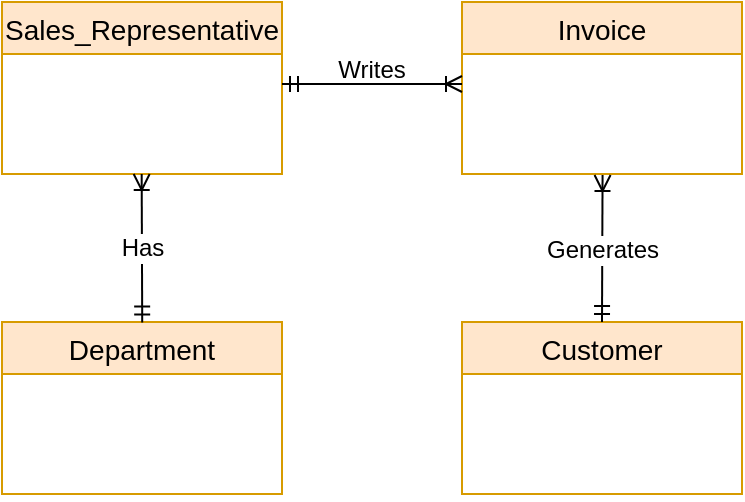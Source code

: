 <mxfile version="14.1.8" type="device" pages="3"><diagram id="qVOx-AE91mmdDnzCSN9Y" name="Problem 14"><mxGraphModel dx="881" dy="560" grid="1" gridSize="10" guides="1" tooltips="1" connect="1" arrows="1" fold="1" page="1" pageScale="1" pageWidth="850" pageHeight="1100" math="0" shadow="0"><root><mxCell id="0"/><mxCell id="1" parent="0"/><mxCell id="Gj92TOjdDSThb90zndT7-2" value="Sales_Representative" style="swimlane;fontStyle=0;childLayout=stackLayout;horizontal=1;startSize=26;horizontalStack=0;resizeParent=1;resizeParentMax=0;resizeLast=0;collapsible=1;marginBottom=0;align=center;fontSize=14;fillColor=#ffe6cc;strokeColor=#d79b00;swimlaneFillColor=#ffffff;" parent="1" vertex="1"><mxGeometry x="40" y="200" width="140" height="86" as="geometry"/></mxCell><mxCell id="Gj92TOjdDSThb90zndT7-3" value=" " style="text;strokeColor=none;fillColor=none;spacingLeft=4;spacingRight=4;overflow=hidden;rotatable=0;points=[[0,0.5],[1,0.5]];portConstraint=eastwest;fontSize=12;" parent="Gj92TOjdDSThb90zndT7-2" vertex="1"><mxGeometry y="26" width="140" height="30" as="geometry"/></mxCell><mxCell id="Gj92TOjdDSThb90zndT7-4" value=" " style="text;strokeColor=none;fillColor=none;spacingLeft=4;spacingRight=4;overflow=hidden;rotatable=0;points=[[0,0.5],[1,0.5]];portConstraint=eastwest;fontSize=12;" parent="Gj92TOjdDSThb90zndT7-2" vertex="1"><mxGeometry y="56" width="140" height="30" as="geometry"/></mxCell><mxCell id="Gj92TOjdDSThb90zndT7-6" value="Invoice" style="swimlane;fontStyle=0;childLayout=stackLayout;horizontal=1;startSize=26;horizontalStack=0;resizeParent=1;resizeParentMax=0;resizeLast=0;collapsible=1;marginBottom=0;align=center;fontSize=14;fillColor=#ffe6cc;strokeColor=#d79b00;swimlaneFillColor=#ffffff;" parent="1" vertex="1"><mxGeometry x="270" y="200" width="140" height="86" as="geometry"/></mxCell><mxCell id="Gj92TOjdDSThb90zndT7-7" value=" " style="text;strokeColor=none;fillColor=none;spacingLeft=4;spacingRight=4;overflow=hidden;rotatable=0;points=[[0,0.5],[1,0.5]];portConstraint=eastwest;fontSize=12;" parent="Gj92TOjdDSThb90zndT7-6" vertex="1"><mxGeometry y="26" width="140" height="30" as="geometry"/></mxCell><mxCell id="Gj92TOjdDSThb90zndT7-8" value=" " style="text;strokeColor=none;fillColor=none;spacingLeft=4;spacingRight=4;overflow=hidden;rotatable=0;points=[[0,0.5],[1,0.5]];portConstraint=eastwest;fontSize=12;" parent="Gj92TOjdDSThb90zndT7-6" vertex="1"><mxGeometry y="56" width="140" height="30" as="geometry"/></mxCell><mxCell id="Gj92TOjdDSThb90zndT7-9" value="Department" style="swimlane;fontStyle=0;childLayout=stackLayout;horizontal=1;startSize=26;horizontalStack=0;resizeParent=1;resizeParentMax=0;resizeLast=0;collapsible=1;marginBottom=0;align=center;fontSize=14;fillColor=#ffe6cc;strokeColor=#d79b00;swimlaneFillColor=#ffffff;" parent="1" vertex="1"><mxGeometry x="40" y="360" width="140" height="86" as="geometry"/></mxCell><mxCell id="Gj92TOjdDSThb90zndT7-10" value=" " style="text;strokeColor=none;fillColor=none;spacingLeft=4;spacingRight=4;overflow=hidden;rotatable=0;points=[[0,0.5],[1,0.5]];portConstraint=eastwest;fontSize=12;" parent="Gj92TOjdDSThb90zndT7-9" vertex="1"><mxGeometry y="26" width="140" height="30" as="geometry"/></mxCell><mxCell id="Gj92TOjdDSThb90zndT7-11" value=" " style="text;strokeColor=none;fillColor=none;spacingLeft=4;spacingRight=4;overflow=hidden;rotatable=0;points=[[0,0.5],[1,0.5]];portConstraint=eastwest;fontSize=12;" parent="Gj92TOjdDSThb90zndT7-9" vertex="1"><mxGeometry y="56" width="140" height="30" as="geometry"/></mxCell><mxCell id="Gj92TOjdDSThb90zndT7-12" value="Customer" style="swimlane;fontStyle=0;childLayout=stackLayout;horizontal=1;startSize=26;horizontalStack=0;resizeParent=1;resizeParentMax=0;resizeLast=0;collapsible=1;marginBottom=0;align=center;fontSize=14;fillColor=#ffe6cc;strokeColor=#d79b00;swimlaneFillColor=#ffffff;" parent="1" vertex="1"><mxGeometry x="270" y="360" width="140" height="86" as="geometry"/></mxCell><mxCell id="Gj92TOjdDSThb90zndT7-13" value=" " style="text;strokeColor=none;fillColor=none;spacingLeft=4;spacingRight=4;overflow=hidden;rotatable=0;points=[[0,0.5],[1,0.5]];portConstraint=eastwest;fontSize=12;" parent="Gj92TOjdDSThb90zndT7-12" vertex="1"><mxGeometry y="26" width="140" height="30" as="geometry"/></mxCell><mxCell id="Gj92TOjdDSThb90zndT7-14" value=" " style="text;strokeColor=none;fillColor=none;spacingLeft=4;spacingRight=4;overflow=hidden;rotatable=0;points=[[0,0.5],[1,0.5]];portConstraint=eastwest;fontSize=12;" parent="Gj92TOjdDSThb90zndT7-12" vertex="1"><mxGeometry y="56" width="140" height="30" as="geometry"/></mxCell><mxCell id="Gj92TOjdDSThb90zndT7-15" value="" style="fontSize=12;html=1;endArrow=ERoneToMany;startArrow=ERmandOne;entryX=0;entryY=0.5;entryDx=0;entryDy=0;exitX=1;exitY=0.5;exitDx=0;exitDy=0;" parent="1" source="Gj92TOjdDSThb90zndT7-3" target="Gj92TOjdDSThb90zndT7-7" edge="1"><mxGeometry width="100" height="100" relative="1" as="geometry"><mxPoint x="200" y="250" as="sourcePoint"/><mxPoint x="300" y="140" as="targetPoint"/></mxGeometry></mxCell><mxCell id="Gj92TOjdDSThb90zndT7-16" value="Writes" style="text;strokeColor=none;fillColor=none;spacingLeft=4;spacingRight=4;overflow=hidden;rotatable=0;points=[[0,0.5],[1,0.5]];portConstraint=eastwest;fontSize=12;align=center;" parent="1" vertex="1"><mxGeometry x="200" y="220" width="50" height="30" as="geometry"/></mxCell><mxCell id="Gj92TOjdDSThb90zndT7-18" value="Has" style="fontSize=12;html=1;endArrow=ERoneToMany;startArrow=ERmandOne;exitX=0.5;exitY=0;exitDx=0;exitDy=0;entryX=0.498;entryY=0.992;entryDx=0;entryDy=0;entryPerimeter=0;" parent="1" edge="1"><mxGeometry width="100" height="100" relative="1" as="geometry"><mxPoint x="110.11" y="360.24" as="sourcePoint"/><mxPoint x="109.83" y="286" as="targetPoint"/></mxGeometry></mxCell><mxCell id="Gj92TOjdDSThb90zndT7-21" value="Generates" style="fontSize=12;html=1;endArrow=ERoneToMany;startArrow=ERmandOne;entryX=0.502;entryY=1.017;entryDx=0;entryDy=0;entryPerimeter=0;exitX=0.5;exitY=0;exitDx=0;exitDy=0;" parent="1" source="Gj92TOjdDSThb90zndT7-12" target="Gj92TOjdDSThb90zndT7-8" edge="1"><mxGeometry width="100" height="100" relative="1" as="geometry"><mxPoint x="320" y="340" as="sourcePoint"/><mxPoint x="380" y="310" as="targetPoint"/></mxGeometry></mxCell></root></mxGraphModel></diagram><diagram id="SvcNZ3yin2_gkSr1Sk04" name="Problem 16c"><mxGraphModel dx="881" dy="560" grid="1" gridSize="10" guides="1" tooltips="1" connect="1" arrows="1" fold="1" page="1" pageScale="1" pageWidth="850" pageHeight="1100" math="0" shadow="0"><root><mxCell id="KUTHhWGplToKSjHGjvpI-0"/><mxCell id="KUTHhWGplToKSjHGjvpI-1" parent="KUTHhWGplToKSjHGjvpI-0"/><mxCell id="KUTHhWGplToKSjHGjvpI-3" value="Airliner" style="swimlane;fontStyle=0;childLayout=stackLayout;horizontal=1;startSize=30;horizontalStack=0;resizeParent=1;resizeParentMax=0;resizeLast=0;collapsible=1;marginBottom=0;align=center;fontSize=14;fillColor=#ffe6cc;strokeColor=#d79b00;swimlaneFillColor=#ffffff;" parent="KUTHhWGplToKSjHGjvpI-1" vertex="1"><mxGeometry x="100" y="120" width="140" height="90" as="geometry"/></mxCell><mxCell id="KUTHhWGplToKSjHGjvpI-4" value=" " style="text;strokeColor=none;fillColor=none;spacingLeft=4;spacingRight=4;overflow=hidden;rotatable=0;points=[[0,0.5],[1,0.5]];portConstraint=eastwest;fontSize=12;" parent="KUTHhWGplToKSjHGjvpI-3" vertex="1"><mxGeometry y="30" width="140" height="30" as="geometry"/></mxCell><mxCell id="KUTHhWGplToKSjHGjvpI-5" value=" " style="text;strokeColor=none;fillColor=none;spacingLeft=4;spacingRight=4;overflow=hidden;rotatable=0;points=[[0,0.5],[1,0.5]];portConstraint=eastwest;fontSize=12;" parent="KUTHhWGplToKSjHGjvpI-3" vertex="1"><mxGeometry y="60" width="140" height="30" as="geometry"/></mxCell><mxCell id="KUTHhWGplToKSjHGjvpI-7" value="Flight" style="swimlane;fontStyle=0;childLayout=stackLayout;horizontal=1;startSize=30;horizontalStack=0;resizeParent=1;resizeParentMax=0;resizeLast=0;collapsible=1;marginBottom=0;align=center;fontSize=14;fillColor=#ffe6cc;strokeColor=#d79b00;swimlaneFillColor=#ffffff;" parent="KUTHhWGplToKSjHGjvpI-1" vertex="1"><mxGeometry x="370" y="120" width="140" height="90" as="geometry"/></mxCell><mxCell id="KUTHhWGplToKSjHGjvpI-8" value=" " style="text;strokeColor=none;fillColor=none;spacingLeft=4;spacingRight=4;overflow=hidden;rotatable=0;points=[[0,0.5],[1,0.5]];portConstraint=eastwest;fontSize=12;" parent="KUTHhWGplToKSjHGjvpI-7" vertex="1"><mxGeometry y="30" width="140" height="30" as="geometry"/></mxCell><mxCell id="KUTHhWGplToKSjHGjvpI-9" value=" " style="text;strokeColor=none;fillColor=none;spacingLeft=4;spacingRight=4;overflow=hidden;rotatable=0;points=[[0,0.5],[1,0.5]];portConstraint=eastwest;fontSize=12;" parent="KUTHhWGplToKSjHGjvpI-7" vertex="1"><mxGeometry y="60" width="140" height="30" as="geometry"/></mxCell><mxCell id="KUTHhWGplToKSjHGjvpI-10" value="" style="fontSize=12;html=1;endArrow=ERoneToMany;startArrow=ERmandOne;exitX=1;exitY=0.5;exitDx=0;exitDy=0;entryX=0;entryY=0.5;entryDx=0;entryDy=0;endFill=0;" parent="KUTHhWGplToKSjHGjvpI-1" source="KUTHhWGplToKSjHGjvpI-4" target="KUTHhWGplToKSjHGjvpI-8" edge="1"><mxGeometry width="100" height="100" relative="1" as="geometry"><mxPoint x="290" y="210" as="sourcePoint"/><mxPoint x="390" y="110" as="targetPoint"/></mxGeometry></mxCell><mxCell id="zGKWPwzXHtzkHfNIFQCB-0" value="Be assigned" style="text;strokeColor=none;fillColor=none;spacingLeft=4;spacingRight=4;overflow=hidden;rotatable=0;points=[[0,0.5],[1,0.5]];portConstraint=eastwest;fontSize=12;align=center;" parent="KUTHhWGplToKSjHGjvpI-1" vertex="1"><mxGeometry x="270" y="140" width="80" height="30" as="geometry"/></mxCell></root></mxGraphModel></diagram><diagram id="h7q4JjfOcQCg84Cg-XXR" name="Problem 16d"><mxGraphModel dx="1259" dy="800" grid="1" gridSize="10" guides="1" tooltips="1" connect="1" arrows="1" fold="1" page="1" pageScale="1" pageWidth="850" pageHeight="1100" math="0" shadow="0"><root><mxCell id="XMzcO3Q7gEd5O6nIpS18-0"/><mxCell id="XMzcO3Q7gEd5O6nIpS18-1" parent="XMzcO3Q7gEd5O6nIpS18-0"/><mxCell id="kPDYsVvsr6KFDVodRny9-0" value="Factory" style="swimlane;fontStyle=0;childLayout=stackLayout;horizontal=1;startSize=30;horizontalStack=0;resizeParent=1;resizeParentMax=0;resizeLast=0;collapsible=1;marginBottom=0;align=center;fontSize=14;fillColor=#ffe6cc;strokeColor=#d79b00;swimlaneFillColor=#ffffff;" parent="XMzcO3Q7gEd5O6nIpS18-1" vertex="1"><mxGeometry x="260" y="240" width="140" height="90" as="geometry"/></mxCell><mxCell id="kPDYsVvsr6KFDVodRny9-1" value=" " style="text;strokeColor=none;fillColor=none;spacingLeft=4;spacingRight=4;overflow=hidden;rotatable=0;points=[[0,0.5],[1,0.5]];portConstraint=eastwest;fontSize=12;" parent="kPDYsVvsr6KFDVodRny9-0" vertex="1"><mxGeometry y="30" width="140" height="30" as="geometry"/></mxCell><mxCell id="kPDYsVvsr6KFDVodRny9-2" value=" " style="text;strokeColor=none;fillColor=none;spacingLeft=4;spacingRight=4;overflow=hidden;rotatable=0;points=[[0,0.5],[1,0.5]];portConstraint=eastwest;fontSize=12;" parent="kPDYsVvsr6KFDVodRny9-0" vertex="1"><mxGeometry y="60" width="140" height="30" as="geometry"/></mxCell><mxCell id="kPDYsVvsr6KFDVodRny9-3" value="Employee" style="swimlane;fontStyle=0;childLayout=stackLayout;horizontal=1;startSize=30;horizontalStack=0;resizeParent=1;resizeParentMax=0;resizeLast=0;collapsible=1;marginBottom=0;align=center;fontSize=14;fillColor=#ffe6cc;strokeColor=#d79b00;swimlaneFillColor=#ffffff;" parent="XMzcO3Q7gEd5O6nIpS18-1" vertex="1"><mxGeometry x="480" y="240" width="140" height="90" as="geometry"/></mxCell><mxCell id="kPDYsVvsr6KFDVodRny9-4" value=" " style="text;strokeColor=none;fillColor=none;spacingLeft=4;spacingRight=4;overflow=hidden;rotatable=0;points=[[0,0.5],[1,0.5]];portConstraint=eastwest;fontSize=12;" parent="kPDYsVvsr6KFDVodRny9-3" vertex="1"><mxGeometry y="30" width="140" height="30" as="geometry"/></mxCell><mxCell id="kPDYsVvsr6KFDVodRny9-5" value=" " style="text;strokeColor=none;fillColor=none;spacingLeft=4;spacingRight=4;overflow=hidden;rotatable=0;points=[[0,0.5],[1,0.5]];portConstraint=eastwest;fontSize=12;" parent="kPDYsVvsr6KFDVodRny9-3" vertex="1"><mxGeometry y="60" width="140" height="30" as="geometry"/></mxCell><mxCell id="kPDYsVvsr6KFDVodRny9-6" value="Region" style="swimlane;fontStyle=0;childLayout=stackLayout;horizontal=1;startSize=30;horizontalStack=0;resizeParent=1;resizeParentMax=0;resizeLast=0;collapsible=1;marginBottom=0;align=center;fontSize=14;fillColor=#ffe6cc;strokeColor=#d79b00;swimlaneFillColor=#ffffff;" parent="XMzcO3Q7gEd5O6nIpS18-1" vertex="1"><mxGeometry x="40" y="240" width="140" height="90" as="geometry"/></mxCell><mxCell id="kPDYsVvsr6KFDVodRny9-7" value=" " style="text;strokeColor=none;fillColor=none;spacingLeft=4;spacingRight=4;overflow=hidden;rotatable=0;points=[[0,0.5],[1,0.5]];portConstraint=eastwest;fontSize=12;" parent="kPDYsVvsr6KFDVodRny9-6" vertex="1"><mxGeometry y="30" width="140" height="30" as="geometry"/></mxCell><mxCell id="kPDYsVvsr6KFDVodRny9-8" value=" " style="text;strokeColor=none;fillColor=none;spacingLeft=4;spacingRight=4;overflow=hidden;rotatable=0;points=[[0,0.5],[1,0.5]];portConstraint=eastwest;fontSize=12;" parent="kPDYsVvsr6KFDVodRny9-6" vertex="1"><mxGeometry y="60" width="140" height="30" as="geometry"/></mxCell><mxCell id="NIMdZ2XlaP6soHaYoDGw-0" value="" style="fontSize=12;html=1;endArrow=ERoneToMany;startArrow=ERmandOne;endFill=0;" edge="1" parent="XMzcO3Q7gEd5O6nIpS18-1" source="kPDYsVvsr6KFDVodRny9-1" target="kPDYsVvsr6KFDVodRny9-7"><mxGeometry width="100" height="100" relative="1" as="geometry"><mxPoint x="260" y="285" as="sourcePoint"/><mxPoint x="190" y="285" as="targetPoint"/></mxGeometry></mxCell><mxCell id="NIMdZ2XlaP6soHaYoDGw-3" value="" style="fontSize=12;html=1;endArrow=ERoneToMany;startArrow=ERmandOne;endFill=0;exitX=1;exitY=0.5;exitDx=0;exitDy=0;entryX=0;entryY=0.5;entryDx=0;entryDy=0;" edge="1" parent="XMzcO3Q7gEd5O6nIpS18-1" source="kPDYsVvsr6KFDVodRny9-1" target="kPDYsVvsr6KFDVodRny9-4"><mxGeometry width="100" height="100" relative="1" as="geometry"><mxPoint x="450" y="300" as="sourcePoint"/><mxPoint x="490" y="300" as="targetPoint"/></mxGeometry></mxCell><mxCell id="1t0Wc52vvuNAMy1WgZt0-0" value="Has" style="text;strokeColor=none;fillColor=none;spacingLeft=4;spacingRight=4;overflow=hidden;rotatable=0;points=[[0,0.5],[1,0.5]];portConstraint=eastwest;fontSize=12;align=center;" vertex="1" parent="XMzcO3Q7gEd5O6nIpS18-1"><mxGeometry x="180" y="260" width="80" height="30" as="geometry"/></mxCell><mxCell id="1t0Wc52vvuNAMy1WgZt0-1" value="Has" style="text;strokeColor=none;fillColor=none;spacingLeft=4;spacingRight=4;overflow=hidden;rotatable=0;points=[[0,0.5],[1,0.5]];portConstraint=eastwest;fontSize=12;align=center;" vertex="1" parent="XMzcO3Q7gEd5O6nIpS18-1"><mxGeometry x="400" y="260" width="80" height="30" as="geometry"/></mxCell></root></mxGraphModel></diagram></mxfile>